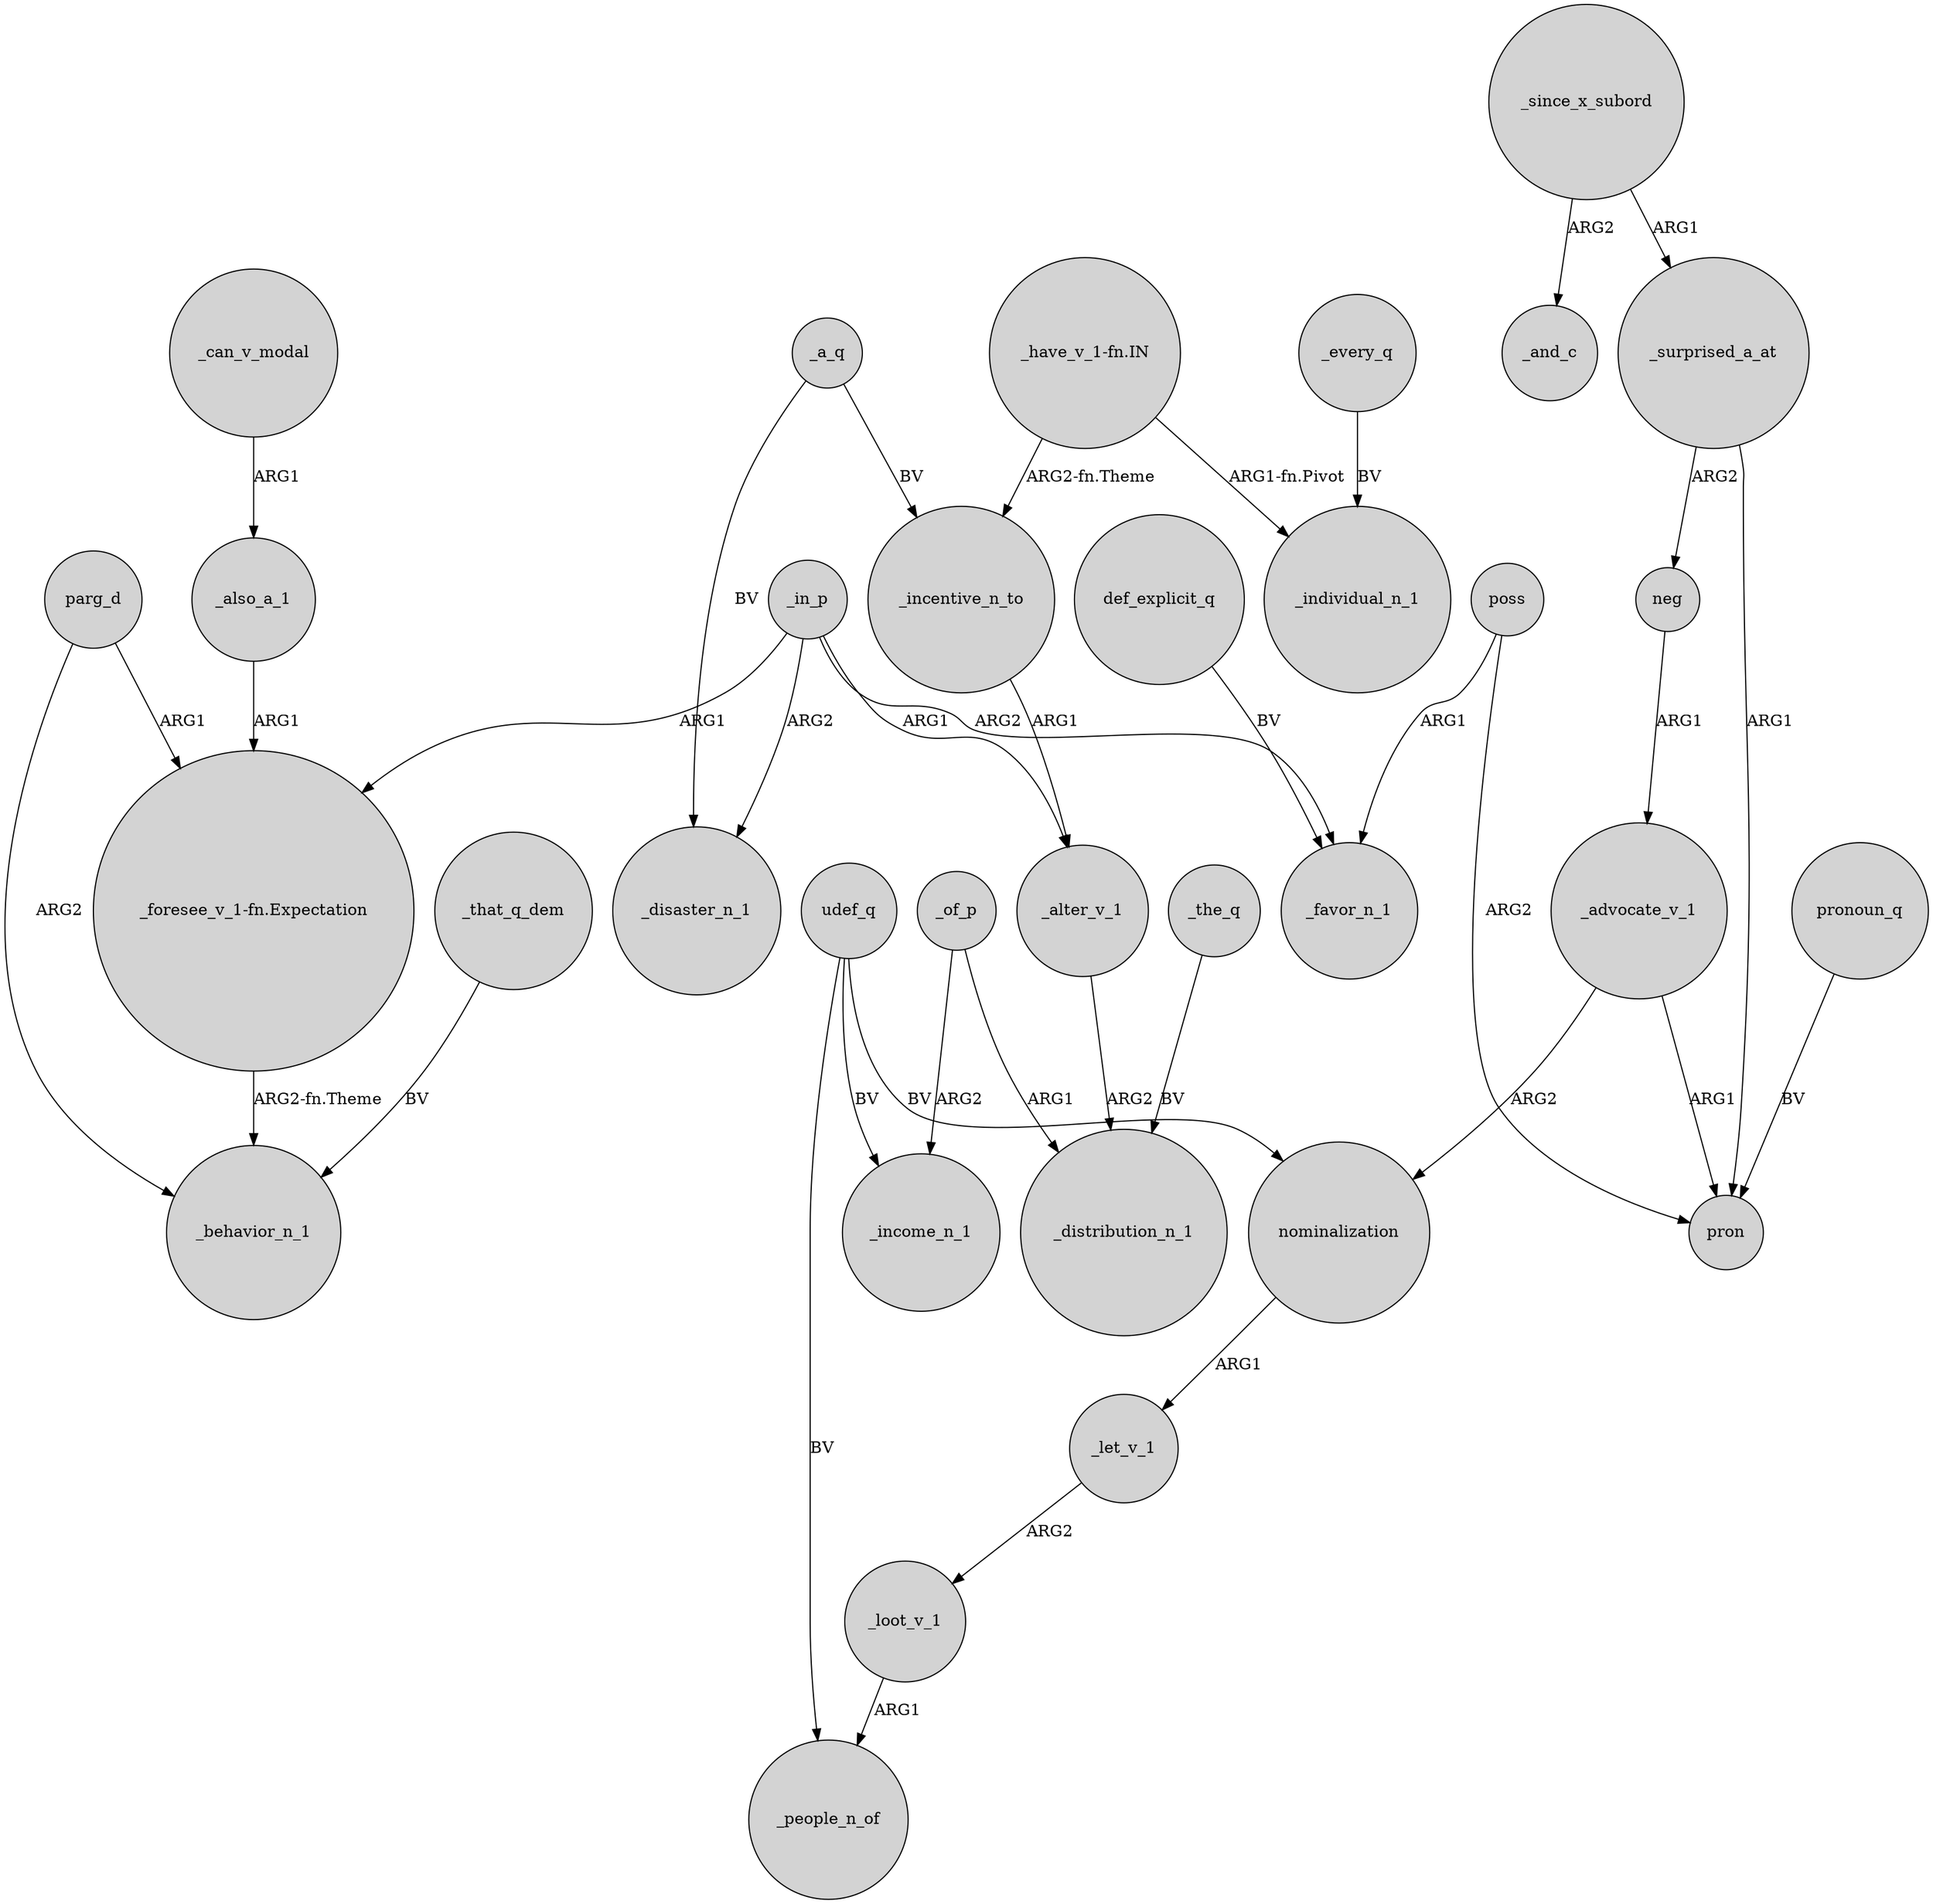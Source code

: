 digraph {
	node [shape=circle style=filled]
	_also_a_1 -> "_foresee_v_1-fn.Expectation" [label=ARG1]
	parg_d -> _behavior_n_1 [label=ARG2]
	def_explicit_q -> _favor_n_1 [label=BV]
	poss -> pron [label=ARG2]
	"_foresee_v_1-fn.Expectation" -> _behavior_n_1 [label="ARG2-fn.Theme"]
	_of_p -> _distribution_n_1 [label=ARG1]
	_since_x_subord -> _surprised_a_at [label=ARG1]
	_since_x_subord -> _and_c [label=ARG2]
	_surprised_a_at -> neg [label=ARG2]
	_that_q_dem -> _behavior_n_1 [label=BV]
	_in_p -> _disaster_n_1 [label=ARG2]
	poss -> _favor_n_1 [label=ARG1]
	_alter_v_1 -> _distribution_n_1 [label=ARG2]
	parg_d -> "_foresee_v_1-fn.Expectation" [label=ARG1]
	_let_v_1 -> _loot_v_1 [label=ARG2]
	_a_q -> _disaster_n_1 [label=BV]
	_the_q -> _distribution_n_1 [label=BV]
	_in_p -> "_foresee_v_1-fn.Expectation" [label=ARG1]
	_can_v_modal -> _also_a_1 [label=ARG1]
	"_have_v_1-fn.IN" -> _incentive_n_to [label="ARG2-fn.Theme"]
	udef_q -> _people_n_of [label=BV]
	pronoun_q -> pron [label=BV]
	_of_p -> _income_n_1 [label=ARG2]
	_in_p -> _alter_v_1 [label=ARG1]
	nominalization -> _let_v_1 [label=ARG1]
	_advocate_v_1 -> pron [label=ARG1]
	_a_q -> _incentive_n_to [label=BV]
	_loot_v_1 -> _people_n_of [label=ARG1]
	udef_q -> nominalization [label=BV]
	"_have_v_1-fn.IN" -> _individual_n_1 [label="ARG1-fn.Pivot"]
	_surprised_a_at -> pron [label=ARG1]
	_incentive_n_to -> _alter_v_1 [label=ARG1]
	_in_p -> _favor_n_1 [label=ARG2]
	_every_q -> _individual_n_1 [label=BV]
	neg -> _advocate_v_1 [label=ARG1]
	_advocate_v_1 -> nominalization [label=ARG2]
	udef_q -> _income_n_1 [label=BV]
}
